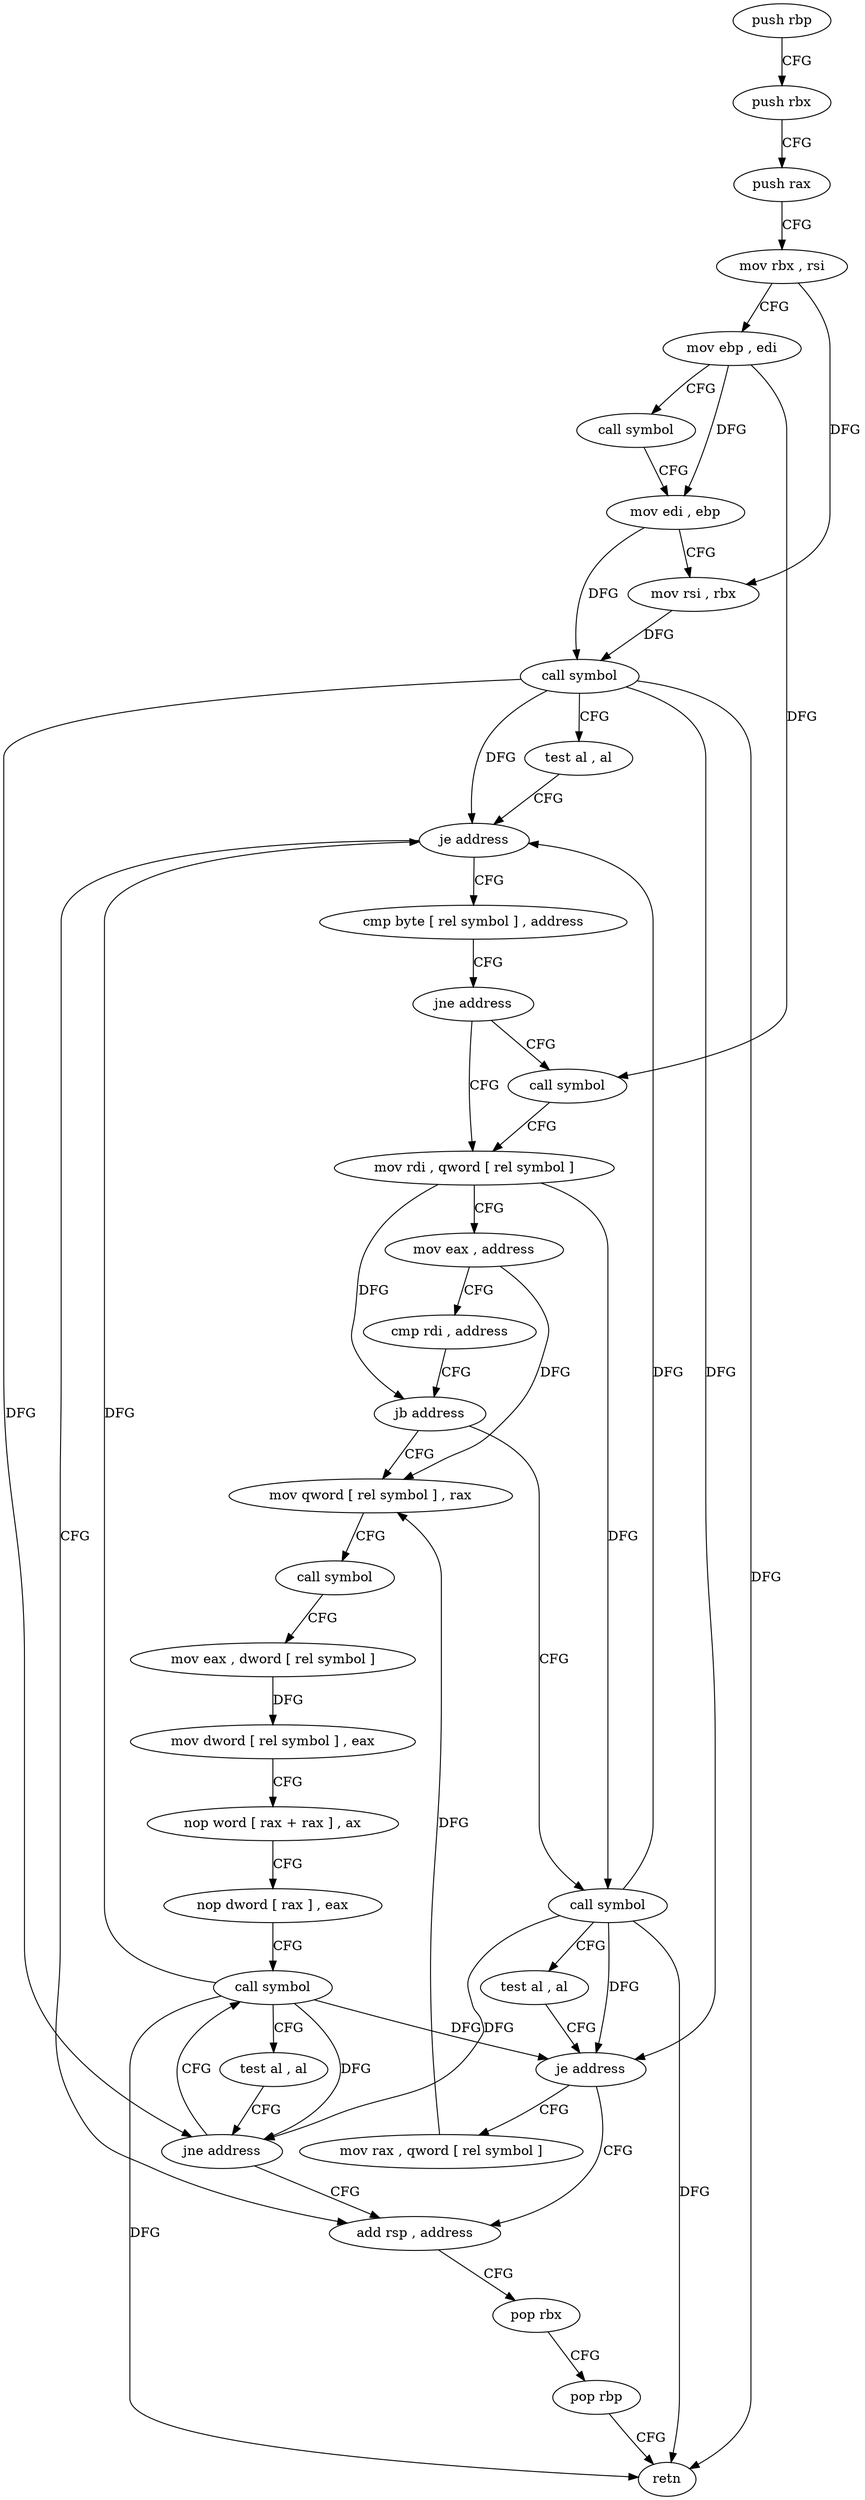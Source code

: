 digraph "func" {
"4204624" [label = "push rbp" ]
"4204625" [label = "push rbx" ]
"4204626" [label = "push rax" ]
"4204627" [label = "mov rbx , rsi" ]
"4204630" [label = "mov ebp , edi" ]
"4204632" [label = "call symbol" ]
"4204637" [label = "mov edi , ebp" ]
"4204639" [label = "mov rsi , rbx" ]
"4204642" [label = "call symbol" ]
"4204647" [label = "test al , al" ]
"4204649" [label = "je address" ]
"4204745" [label = "add rsp , address" ]
"4204651" [label = "cmp byte [ rel symbol ] , address" ]
"4204749" [label = "pop rbx" ]
"4204750" [label = "pop rbp" ]
"4204751" [label = "retn" ]
"4204658" [label = "jne address" ]
"4204665" [label = "mov rdi , qword [ rel symbol ]" ]
"4204660" [label = "call symbol" ]
"4204672" [label = "mov eax , address" ]
"4204677" [label = "cmp rdi , address" ]
"4204681" [label = "jb address" ]
"4204699" [label = "mov qword [ rel symbol ] , rax" ]
"4204683" [label = "call symbol" ]
"4204706" [label = "call symbol" ]
"4204711" [label = "mov eax , dword [ rel symbol ]" ]
"4204717" [label = "mov dword [ rel symbol ] , eax" ]
"4204723" [label = "nop word [ rax + rax ] , ax" ]
"4204733" [label = "nop dword [ rax ] , eax" ]
"4204736" [label = "call symbol" ]
"4204688" [label = "test al , al" ]
"4204690" [label = "je address" ]
"4204692" [label = "mov rax , qword [ rel symbol ]" ]
"4204741" [label = "test al , al" ]
"4204743" [label = "jne address" ]
"4204624" -> "4204625" [ label = "CFG" ]
"4204625" -> "4204626" [ label = "CFG" ]
"4204626" -> "4204627" [ label = "CFG" ]
"4204627" -> "4204630" [ label = "CFG" ]
"4204627" -> "4204639" [ label = "DFG" ]
"4204630" -> "4204632" [ label = "CFG" ]
"4204630" -> "4204637" [ label = "DFG" ]
"4204630" -> "4204660" [ label = "DFG" ]
"4204632" -> "4204637" [ label = "CFG" ]
"4204637" -> "4204639" [ label = "CFG" ]
"4204637" -> "4204642" [ label = "DFG" ]
"4204639" -> "4204642" [ label = "DFG" ]
"4204642" -> "4204647" [ label = "CFG" ]
"4204642" -> "4204649" [ label = "DFG" ]
"4204642" -> "4204751" [ label = "DFG" ]
"4204642" -> "4204690" [ label = "DFG" ]
"4204642" -> "4204743" [ label = "DFG" ]
"4204647" -> "4204649" [ label = "CFG" ]
"4204649" -> "4204745" [ label = "CFG" ]
"4204649" -> "4204651" [ label = "CFG" ]
"4204745" -> "4204749" [ label = "CFG" ]
"4204651" -> "4204658" [ label = "CFG" ]
"4204749" -> "4204750" [ label = "CFG" ]
"4204750" -> "4204751" [ label = "CFG" ]
"4204658" -> "4204665" [ label = "CFG" ]
"4204658" -> "4204660" [ label = "CFG" ]
"4204665" -> "4204672" [ label = "CFG" ]
"4204665" -> "4204681" [ label = "DFG" ]
"4204665" -> "4204683" [ label = "DFG" ]
"4204660" -> "4204665" [ label = "CFG" ]
"4204672" -> "4204677" [ label = "CFG" ]
"4204672" -> "4204699" [ label = "DFG" ]
"4204677" -> "4204681" [ label = "CFG" ]
"4204681" -> "4204699" [ label = "CFG" ]
"4204681" -> "4204683" [ label = "CFG" ]
"4204699" -> "4204706" [ label = "CFG" ]
"4204683" -> "4204688" [ label = "CFG" ]
"4204683" -> "4204649" [ label = "DFG" ]
"4204683" -> "4204751" [ label = "DFG" ]
"4204683" -> "4204690" [ label = "DFG" ]
"4204683" -> "4204743" [ label = "DFG" ]
"4204706" -> "4204711" [ label = "CFG" ]
"4204711" -> "4204717" [ label = "DFG" ]
"4204717" -> "4204723" [ label = "CFG" ]
"4204723" -> "4204733" [ label = "CFG" ]
"4204733" -> "4204736" [ label = "CFG" ]
"4204736" -> "4204741" [ label = "CFG" ]
"4204736" -> "4204649" [ label = "DFG" ]
"4204736" -> "4204690" [ label = "DFG" ]
"4204736" -> "4204751" [ label = "DFG" ]
"4204736" -> "4204743" [ label = "DFG" ]
"4204688" -> "4204690" [ label = "CFG" ]
"4204690" -> "4204745" [ label = "CFG" ]
"4204690" -> "4204692" [ label = "CFG" ]
"4204692" -> "4204699" [ label = "DFG" ]
"4204741" -> "4204743" [ label = "CFG" ]
"4204743" -> "4204736" [ label = "CFG" ]
"4204743" -> "4204745" [ label = "CFG" ]
}
